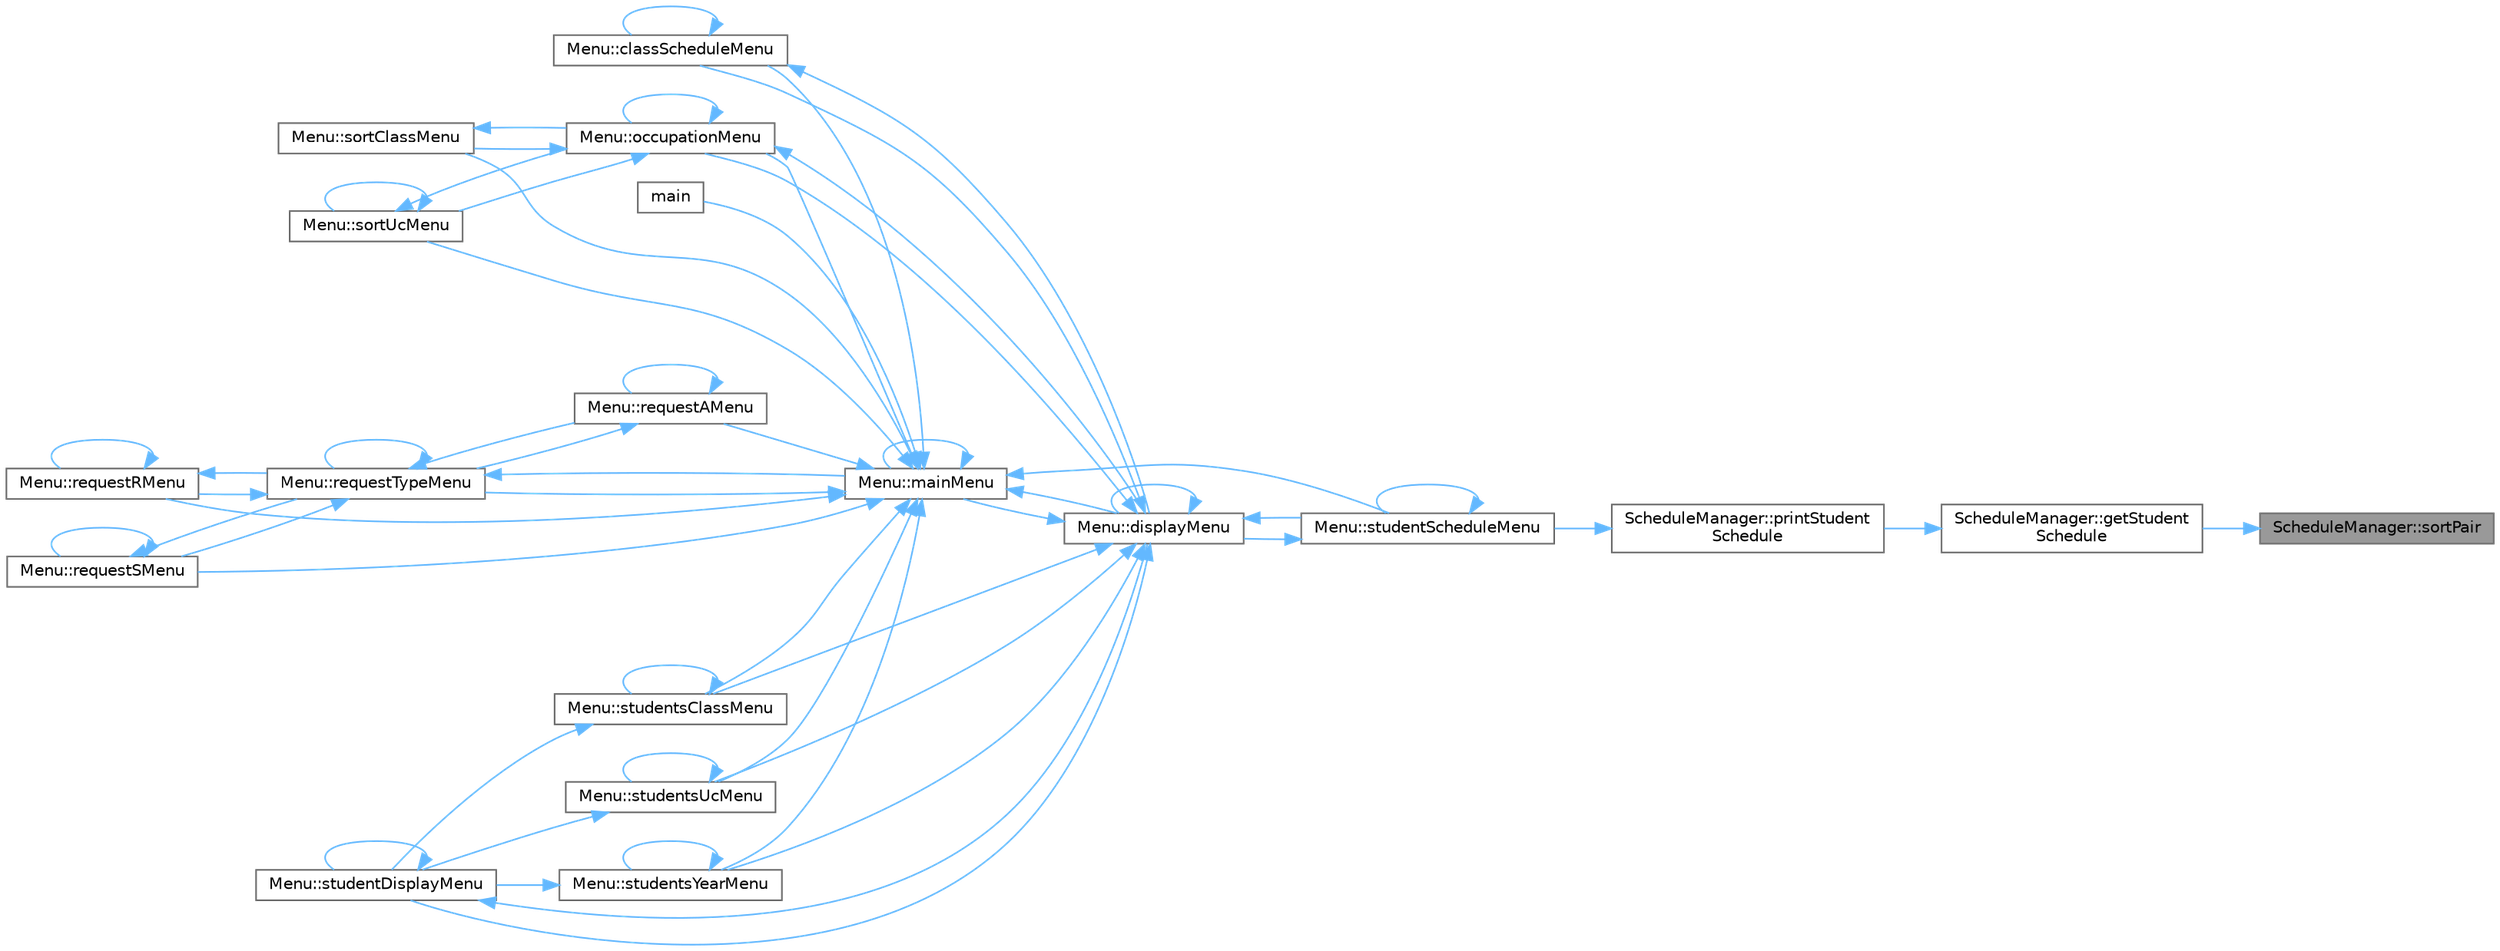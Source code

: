 digraph "ScheduleManager::sortPair"
{
 // LATEX_PDF_SIZE
  bgcolor="transparent";
  edge [fontname=Helvetica,fontsize=10,labelfontname=Helvetica,labelfontsize=10];
  node [fontname=Helvetica,fontsize=10,shape=box,height=0.2,width=0.4];
  rankdir="RL";
  Node1 [label="ScheduleManager::sortPair",height=0.2,width=0.4,color="gray40", fillcolor="grey60", style="filled", fontcolor="black",tooltip="comparator function to use to sort, complexity O(1)"];
  Node1 -> Node2 [dir="back",color="steelblue1",style="solid"];
  Node2 [label="ScheduleManager::getStudent\lSchedule",height=0.2,width=0.4,color="grey40", fillcolor="white", style="filled",URL="$class_schedule_manager.html#a0ea7fea779899bc276416eb51db874e0",tooltip="complexity max O(2*6+1=12) = O(1)"];
  Node2 -> Node3 [dir="back",color="steelblue1",style="solid"];
  Node3 [label="ScheduleManager::printStudent\lSchedule",height=0.2,width=0.4,color="grey40", fillcolor="white", style="filled",URL="$class_schedule_manager.html#a7d2210e89d349d3ad5fd1f5d2c3f5c8b",tooltip="prints a student schedule, complexity O(max number of classes that a student can have) = O(1)"];
  Node3 -> Node4 [dir="back",color="steelblue1",style="solid"];
  Node4 [label="Menu::studentScheduleMenu",height=0.2,width=0.4,color="grey40", fillcolor="white", style="filled",URL="$class_menu.html#aa39a8a67e77b690cda3cb9a6a360404f",tooltip="displays and manages to show a student information"];
  Node4 -> Node5 [dir="back",color="steelblue1",style="solid"];
  Node5 [label="Menu::displayMenu",height=0.2,width=0.4,color="grey40", fillcolor="white", style="filled",URL="$class_menu.html#a7ceb2718cac4b01b62731e1bcf4283f1",tooltip="displays and manages the display menu of the application"];
  Node5 -> Node6 [dir="back",color="steelblue1",style="solid"];
  Node6 [label="Menu::classScheduleMenu",height=0.2,width=0.4,color="grey40", fillcolor="white", style="filled",URL="$class_menu.html#aa677a519e096f8d55025ed02c90bb16f",tooltip="displays the schedule of a class"];
  Node6 -> Node6 [dir="back",color="steelblue1",style="solid"];
  Node6 -> Node5 [dir="back",color="steelblue1",style="solid"];
  Node5 -> Node5 [dir="back",color="steelblue1",style="solid"];
  Node5 -> Node7 [dir="back",color="steelblue1",style="solid"];
  Node7 [label="Menu::mainMenu",height=0.2,width=0.4,color="grey40", fillcolor="white", style="filled",URL="$class_menu.html#aef9edee86d2ea460606361c92e061583",tooltip="displays and manages the main menu of the application"];
  Node7 -> Node6 [dir="back",color="steelblue1",style="solid"];
  Node7 -> Node5 [dir="back",color="steelblue1",style="solid"];
  Node7 -> Node8 [dir="back",color="steelblue1",style="solid"];
  Node8 [label="main",height=0.2,width=0.4,color="grey40", fillcolor="white", style="filled",URL="$main_8cpp.html#ae66f6b31b5ad750f1fe042a706a4e3d4",tooltip=" "];
  Node7 -> Node7 [dir="back",color="steelblue1",style="solid"];
  Node7 -> Node9 [dir="back",color="steelblue1",style="solid"];
  Node9 [label="Menu::occupationMenu",height=0.2,width=0.4,color="grey40", fillcolor="white", style="filled",URL="$class_menu.html#a73bdb45003cedb8515d112a986f95d2c",tooltip="displays the options to the occupation of classes, uc's or year"];
  Node9 -> Node5 [dir="back",color="steelblue1",style="solid"];
  Node9 -> Node9 [dir="back",color="steelblue1",style="solid"];
  Node9 -> Node10 [dir="back",color="steelblue1",style="solid"];
  Node10 [label="Menu::sortClassMenu",height=0.2,width=0.4,color="grey40", fillcolor="white", style="filled",URL="$class_menu.html#ae06786f133a6c224371613a12fc8c5c6",tooltip="displays the options to show the occupation of classes"];
  Node10 -> Node9 [dir="back",color="steelblue1",style="solid"];
  Node9 -> Node11 [dir="back",color="steelblue1",style="solid"];
  Node11 [label="Menu::sortUcMenu",height=0.2,width=0.4,color="grey40", fillcolor="white", style="filled",URL="$class_menu.html#a35649eb24753cbbd8142ac52e6a98e01",tooltip="displays the options to show the occupation of uc's"];
  Node11 -> Node9 [dir="back",color="steelblue1",style="solid"];
  Node11 -> Node11 [dir="back",color="steelblue1",style="solid"];
  Node7 -> Node12 [dir="back",color="steelblue1",style="solid"];
  Node12 [label="Menu::requestAMenu",height=0.2,width=0.4,color="grey40", fillcolor="white", style="filled",URL="$class_menu.html#a98f6fc8ff0888c1141677e12061d05d9",tooltip="displays and manages the request menu to add a student to a new class"];
  Node12 -> Node12 [dir="back",color="steelblue1",style="solid"];
  Node12 -> Node13 [dir="back",color="steelblue1",style="solid"];
  Node13 [label="Menu::requestTypeMenu",height=0.2,width=0.4,color="grey40", fillcolor="white", style="filled",URL="$class_menu.html#a08f5fd797aed15499f55a271317f417e",tooltip="displays and manages the request menu of the application"];
  Node13 -> Node7 [dir="back",color="steelblue1",style="solid"];
  Node13 -> Node12 [dir="back",color="steelblue1",style="solid"];
  Node13 -> Node14 [dir="back",color="steelblue1",style="solid"];
  Node14 [label="Menu::requestRMenu",height=0.2,width=0.4,color="grey40", fillcolor="white", style="filled",URL="$class_menu.html#a80da583d6fbe2654f0e2de94c2df66af",tooltip="displays and manages the request menu to remove a student from a class"];
  Node14 -> Node14 [dir="back",color="steelblue1",style="solid"];
  Node14 -> Node13 [dir="back",color="steelblue1",style="solid"];
  Node13 -> Node15 [dir="back",color="steelblue1",style="solid"];
  Node15 [label="Menu::requestSMenu",height=0.2,width=0.4,color="grey40", fillcolor="white", style="filled",URL="$class_menu.html#acbc8696e3f90771a91f6ee1a4389d73b",tooltip="displays and manages the request menu to swap student class(es)"];
  Node15 -> Node15 [dir="back",color="steelblue1",style="solid"];
  Node15 -> Node13 [dir="back",color="steelblue1",style="solid"];
  Node13 -> Node13 [dir="back",color="steelblue1",style="solid"];
  Node7 -> Node14 [dir="back",color="steelblue1",style="solid"];
  Node7 -> Node15 [dir="back",color="steelblue1",style="solid"];
  Node7 -> Node13 [dir="back",color="steelblue1",style="solid"];
  Node7 -> Node10 [dir="back",color="steelblue1",style="solid"];
  Node7 -> Node11 [dir="back",color="steelblue1",style="solid"];
  Node7 -> Node4 [dir="back",color="steelblue1",style="solid"];
  Node7 -> Node16 [dir="back",color="steelblue1",style="solid"];
  Node16 [label="Menu::studentsClassMenu",height=0.2,width=0.4,color="grey40", fillcolor="white", style="filled",URL="$class_menu.html#aa06a36f0195d4f18ee727ee191c8fee1",tooltip="displays input options for classCode and UCCode to choose a Class's list of students to display"];
  Node16 -> Node17 [dir="back",color="steelblue1",style="solid"];
  Node17 [label="Menu::studentDisplayMenu",height=0.2,width=0.4,color="grey40", fillcolor="white", style="filled",URL="$class_menu.html#afc61de2cbeb06654497344254c5b9050",tooltip="displays the options to show the students on UC/Class/Year"];
  Node17 -> Node5 [dir="back",color="steelblue1",style="solid"];
  Node17 -> Node17 [dir="back",color="steelblue1",style="solid"];
  Node16 -> Node16 [dir="back",color="steelblue1",style="solid"];
  Node7 -> Node18 [dir="back",color="steelblue1",style="solid"];
  Node18 [label="Menu::studentsUcMenu",height=0.2,width=0.4,color="grey40", fillcolor="white", style="filled",URL="$class_menu.html#a150abfa0868035c73753da75984969d5",tooltip="displays input options for classCode and UCCode to choose a Classes_per_uc list of students to displa..."];
  Node18 -> Node17 [dir="back",color="steelblue1",style="solid"];
  Node18 -> Node18 [dir="back",color="steelblue1",style="solid"];
  Node7 -> Node19 [dir="back",color="steelblue1",style="solid"];
  Node19 [label="Menu::studentsYearMenu",height=0.2,width=0.4,color="grey40", fillcolor="white", style="filled",URL="$class_menu.html#ab2ee6d3173360458a0ab9f1ce413ef33",tooltip="displays input options for year to choose a year's list of students to display"];
  Node19 -> Node17 [dir="back",color="steelblue1",style="solid"];
  Node19 -> Node19 [dir="back",color="steelblue1",style="solid"];
  Node5 -> Node9 [dir="back",color="steelblue1",style="solid"];
  Node5 -> Node17 [dir="back",color="steelblue1",style="solid"];
  Node5 -> Node4 [dir="back",color="steelblue1",style="solid"];
  Node5 -> Node16 [dir="back",color="steelblue1",style="solid"];
  Node5 -> Node18 [dir="back",color="steelblue1",style="solid"];
  Node5 -> Node19 [dir="back",color="steelblue1",style="solid"];
  Node4 -> Node4 [dir="back",color="steelblue1",style="solid"];
}
